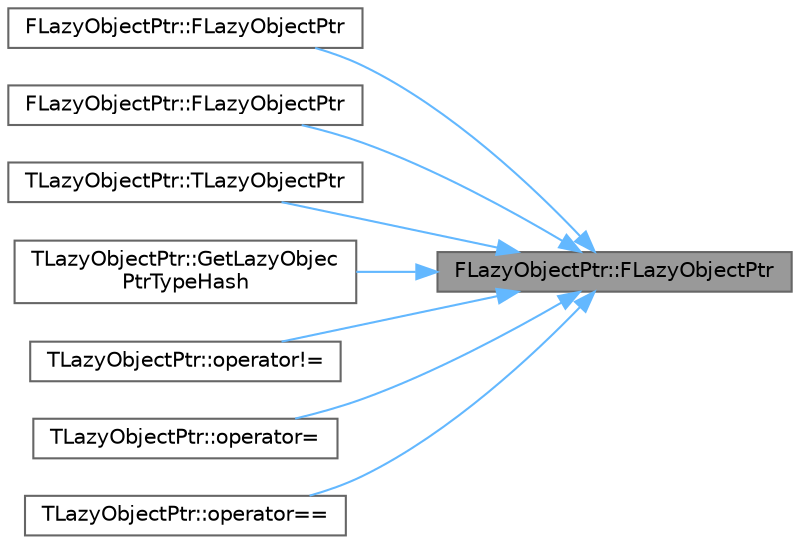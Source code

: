 digraph "FLazyObjectPtr::FLazyObjectPtr"
{
 // INTERACTIVE_SVG=YES
 // LATEX_PDF_SIZE
  bgcolor="transparent";
  edge [fontname=Helvetica,fontsize=10,labelfontname=Helvetica,labelfontsize=10];
  node [fontname=Helvetica,fontsize=10,shape=box,height=0.2,width=0.4];
  rankdir="RL";
  Node1 [id="Node000001",label="FLazyObjectPtr::FLazyObjectPtr",height=0.2,width=0.4,color="gray40", fillcolor="grey60", style="filled", fontcolor="black",tooltip="Default constructor, sets to null."];
  Node1 -> Node2 [id="edge1_Node000001_Node000002",dir="back",color="steelblue1",style="solid",tooltip=" "];
  Node2 [id="Node000002",label="FLazyObjectPtr::FLazyObjectPtr",height=0.2,width=0.4,color="grey40", fillcolor="white", style="filled",URL="$d2/db5/structFLazyObjectPtr.html#a6515f24371c6d177bf14dec3fc943a3b",tooltip=" "];
  Node1 -> Node3 [id="edge2_Node000001_Node000003",dir="back",color="steelblue1",style="solid",tooltip=" "];
  Node3 [id="Node000003",label="FLazyObjectPtr::FLazyObjectPtr",height=0.2,width=0.4,color="grey40", fillcolor="white", style="filled",URL="$d2/db5/structFLazyObjectPtr.html#a49bba251735dfebb5175537d3ba4359b",tooltip=" "];
  Node1 -> Node4 [id="edge3_Node000001_Node000004",dir="back",color="steelblue1",style="solid",tooltip=" "];
  Node4 [id="Node000004",label="TLazyObjectPtr::TLazyObjectPtr",height=0.2,width=0.4,color="grey40", fillcolor="white", style="filled",URL="$d5/d73/structTLazyObjectPtr.html#afe2b0e228a73db5a362a55358bf685b9",tooltip="Construct from another lazy pointer with implicit upcasting allowed."];
  Node1 -> Node5 [id="edge4_Node000001_Node000005",dir="back",color="steelblue1",style="solid",tooltip=" "];
  Node5 [id="Node000005",label="TLazyObjectPtr::GetLazyObjec\lPtrTypeHash",height=0.2,width=0.4,color="grey40", fillcolor="white", style="filled",URL="$d5/d73/structTLazyObjectPtr.html#a138ce5f2a716d897f41b4cb8e9e2c2f7",tooltip="Hash function."];
  Node1 -> Node6 [id="edge5_Node000001_Node000006",dir="back",color="steelblue1",style="solid",tooltip=" "];
  Node6 [id="Node000006",label="TLazyObjectPtr::operator!=",height=0.2,width=0.4,color="grey40", fillcolor="white", style="filled",URL="$d5/d73/structTLazyObjectPtr.html#a0d7ec5ecd97bb5e5a6887d07d6b71ca0",tooltip=" "];
  Node1 -> Node7 [id="edge6_Node000001_Node000007",dir="back",color="steelblue1",style="solid",tooltip=" "];
  Node7 [id="Node000007",label="TLazyObjectPtr::operator=",height=0.2,width=0.4,color="grey40", fillcolor="white", style="filled",URL="$d5/d73/structTLazyObjectPtr.html#a9b0a8b84186ef64bef1e2cf787b22fde",tooltip="Assign from another lazy pointer with implicit upcasting allowed."];
  Node1 -> Node8 [id="edge7_Node000001_Node000008",dir="back",color="steelblue1",style="solid",tooltip=" "];
  Node8 [id="Node000008",label="TLazyObjectPtr::operator==",height=0.2,width=0.4,color="grey40", fillcolor="white", style="filled",URL="$d5/d73/structTLazyObjectPtr.html#aefcb5b8c0773107ccb6424aba6d0ccc9",tooltip="Compare with another TLazyObjectPtr of related type."];
}
